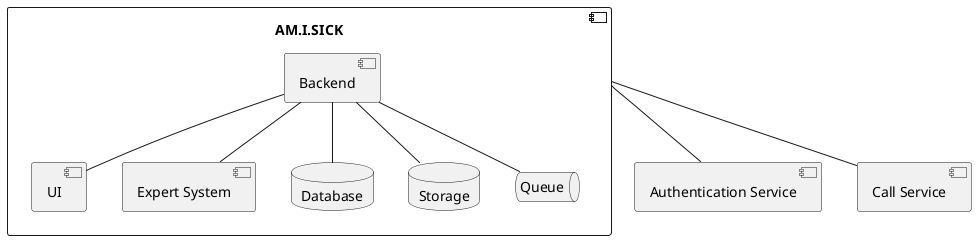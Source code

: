 @startuml

top to bottom direction

component "AM.I.SICK" as application {
  component UI as ui
  component Backend as backend
  component "Expert System" as expert_system

  database Database as database
  database Storage as storage
  queue Queue as queue
}

component "Authentication Service" as authentication_service
component "Call Service" as call_service

application -- authentication_service
application -- call_service

backend -- ui
backend -- expert_system
backend -- database
backend -- storage
backend -- queue

@enduml
